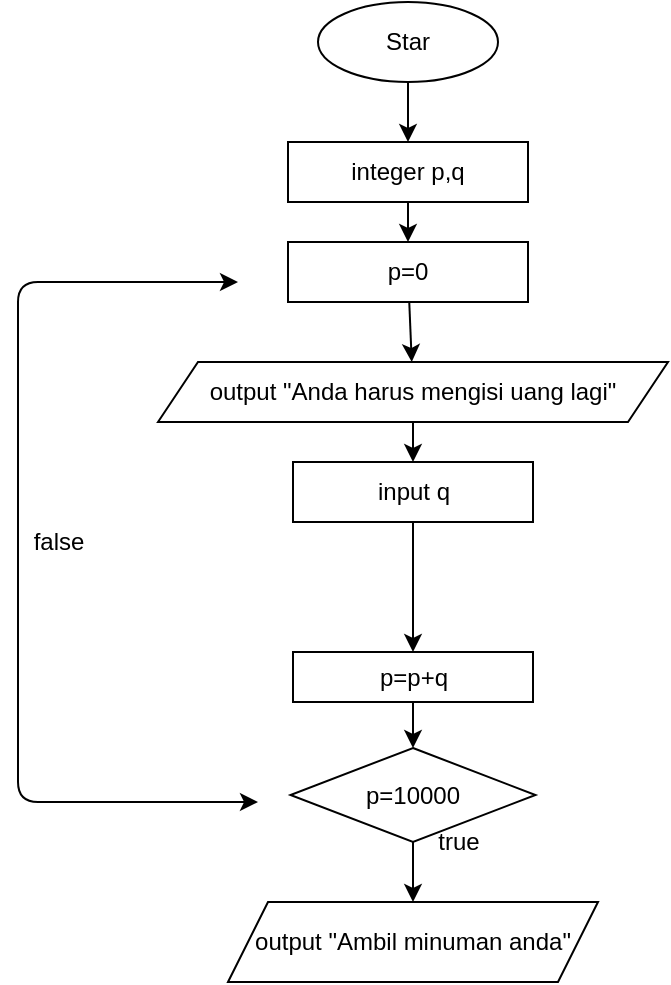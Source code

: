 <mxfile>
    <diagram id="Gn-oafF22vQlk1J1ggDd" name="Page-1">
        <mxGraphModel dx="650" dy="259" grid="1" gridSize="10" guides="1" tooltips="1" connect="1" arrows="1" fold="1" page="1" pageScale="1" pageWidth="850" pageHeight="1100" math="0" shadow="0">
            <root>
                <mxCell id="0"/>
                <mxCell id="1" parent="0"/>
                <mxCell id="4" value="" style="edgeStyle=none;html=1;" edge="1" parent="1" source="2" target="3">
                    <mxGeometry relative="1" as="geometry"/>
                </mxCell>
                <mxCell id="2" value="Star" style="ellipse;whiteSpace=wrap;html=1;" vertex="1" parent="1">
                    <mxGeometry x="290" y="70" width="90" height="40" as="geometry"/>
                </mxCell>
                <mxCell id="6" value="" style="edgeStyle=none;html=1;" edge="1" parent="1" source="3" target="5">
                    <mxGeometry relative="1" as="geometry"/>
                </mxCell>
                <mxCell id="3" value="integer p,q" style="whiteSpace=wrap;html=1;" vertex="1" parent="1">
                    <mxGeometry x="275" y="140" width="120" height="30" as="geometry"/>
                </mxCell>
                <mxCell id="8" value="" style="edgeStyle=none;html=1;" edge="1" parent="1" source="5" target="7">
                    <mxGeometry relative="1" as="geometry"/>
                </mxCell>
                <mxCell id="5" value="p=0" style="whiteSpace=wrap;html=1;" vertex="1" parent="1">
                    <mxGeometry x="275" y="190" width="120" height="30" as="geometry"/>
                </mxCell>
                <mxCell id="10" value="" style="edgeStyle=none;html=1;" edge="1" parent="1" source="7" target="9">
                    <mxGeometry relative="1" as="geometry"/>
                </mxCell>
                <mxCell id="7" value="output &quot;Anda harus mengisi uang lagi&quot;" style="shape=parallelogram;perimeter=parallelogramPerimeter;whiteSpace=wrap;html=1;fixedSize=1;" vertex="1" parent="1">
                    <mxGeometry x="210" y="250" width="255" height="30" as="geometry"/>
                </mxCell>
                <mxCell id="12" value="" style="edgeStyle=none;html=1;" edge="1" parent="1" source="9" target="11">
                    <mxGeometry relative="1" as="geometry"/>
                </mxCell>
                <mxCell id="9" value="input q" style="whiteSpace=wrap;html=1;" vertex="1" parent="1">
                    <mxGeometry x="277.5" y="300" width="120" height="30" as="geometry"/>
                </mxCell>
                <mxCell id="14" value="" style="edgeStyle=none;html=1;" edge="1" parent="1" source="11" target="13">
                    <mxGeometry relative="1" as="geometry"/>
                </mxCell>
                <mxCell id="11" value="p=p+q" style="whiteSpace=wrap;html=1;" vertex="1" parent="1">
                    <mxGeometry x="277.5" y="395" width="120" height="25" as="geometry"/>
                </mxCell>
                <mxCell id="16" value="" style="edgeStyle=none;html=1;" edge="1" parent="1" source="13" target="15">
                    <mxGeometry relative="1" as="geometry"/>
                </mxCell>
                <mxCell id="13" value="p=10000" style="rhombus;whiteSpace=wrap;html=1;" vertex="1" parent="1">
                    <mxGeometry x="276.25" y="443" width="122.5" height="47" as="geometry"/>
                </mxCell>
                <mxCell id="15" value="output &quot;Ambil minuman anda&quot;" style="shape=parallelogram;perimeter=parallelogramPerimeter;whiteSpace=wrap;html=1;fixedSize=1;" vertex="1" parent="1">
                    <mxGeometry x="245" y="520" width="185" height="40" as="geometry"/>
                </mxCell>
                <mxCell id="17" value="" style="endArrow=classic;startArrow=classic;html=1;" edge="1" parent="1">
                    <mxGeometry width="50" height="50" relative="1" as="geometry">
                        <mxPoint x="260" y="470" as="sourcePoint"/>
                        <mxPoint x="250" y="210" as="targetPoint"/>
                        <Array as="points">
                            <mxPoint x="140" y="470"/>
                            <mxPoint x="140" y="410"/>
                            <mxPoint x="140" y="210"/>
                        </Array>
                    </mxGeometry>
                </mxCell>
                <mxCell id="18" value="true" style="text;html=1;align=center;verticalAlign=middle;resizable=0;points=[];autosize=1;strokeColor=none;fillColor=none;" vertex="1" parent="1">
                    <mxGeometry x="340" y="480" width="40" height="20" as="geometry"/>
                </mxCell>
                <mxCell id="19" value="false" style="text;html=1;align=center;verticalAlign=middle;resizable=0;points=[];autosize=1;strokeColor=none;fillColor=none;" vertex="1" parent="1">
                    <mxGeometry x="140" y="330" width="40" height="20" as="geometry"/>
                </mxCell>
            </root>
        </mxGraphModel>
    </diagram>
</mxfile>